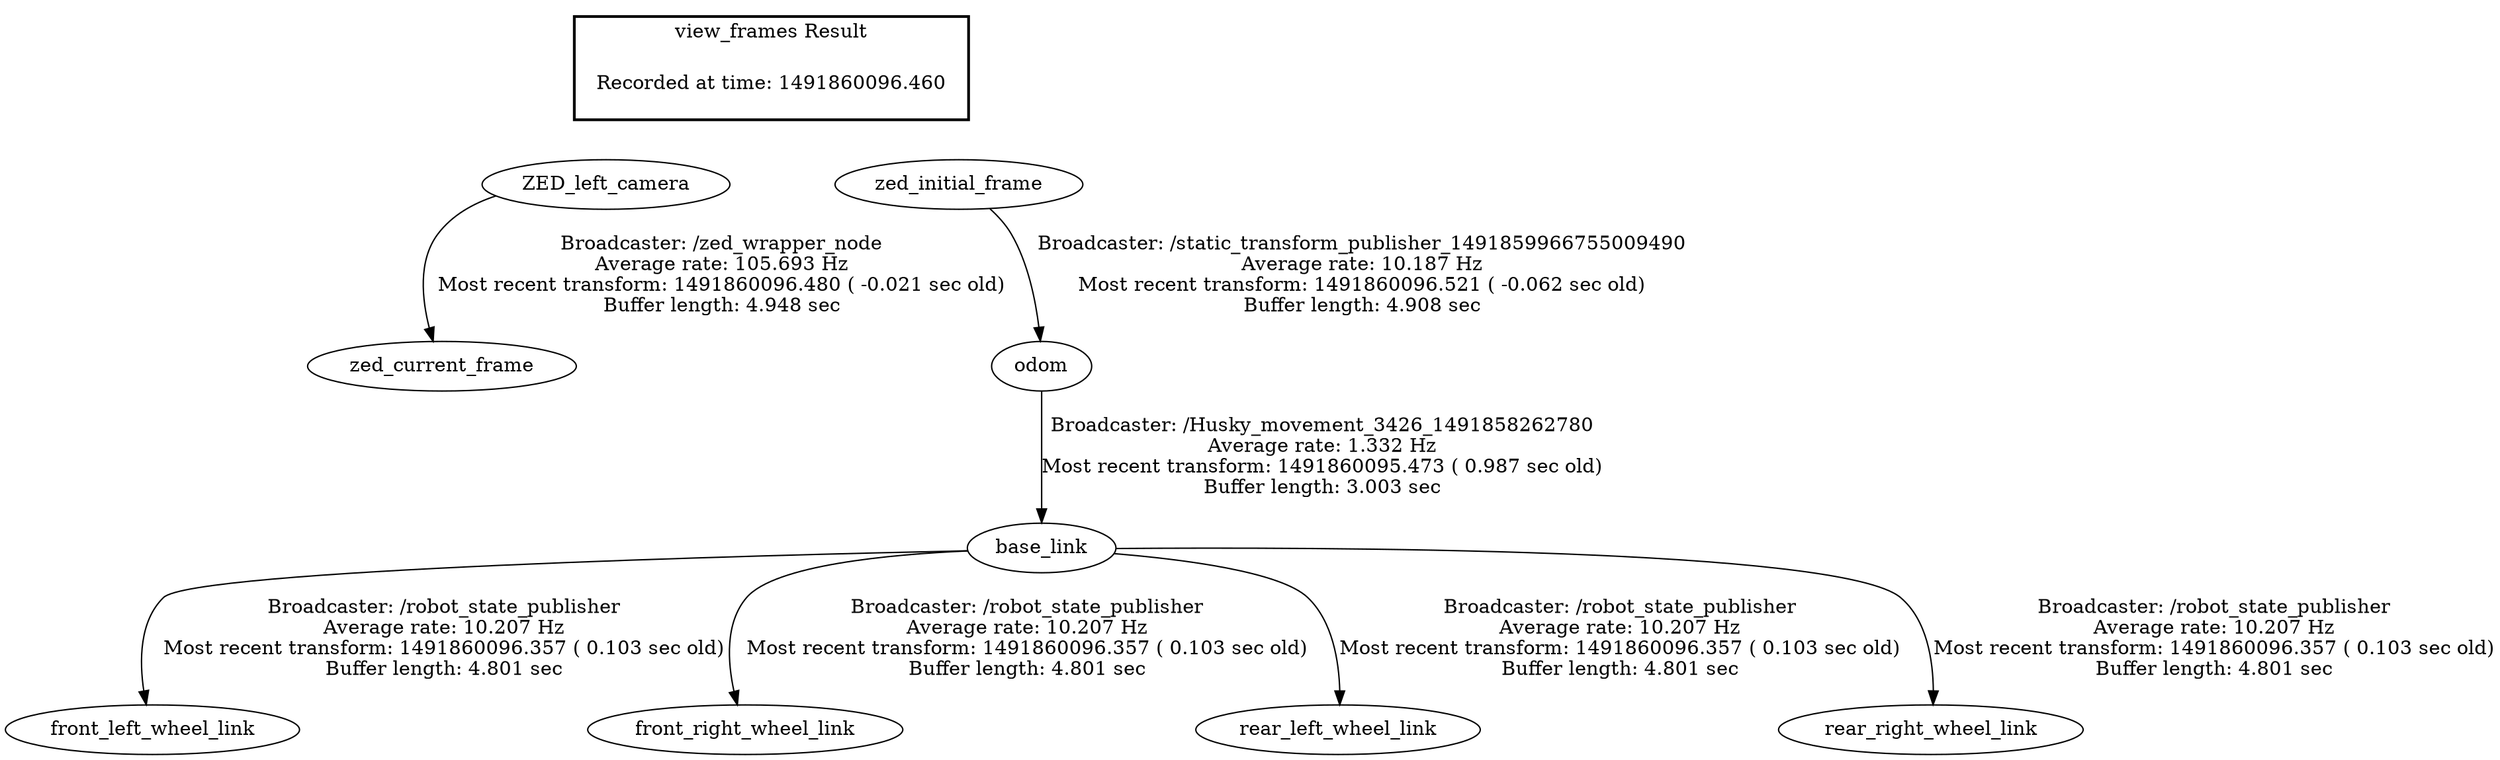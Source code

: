 digraph G {
"ZED_left_camera" -> "zed_current_frame"[label="Broadcaster: /zed_wrapper_node\nAverage rate: 105.693 Hz\nMost recent transform: 1491860096.480 ( -0.021 sec old)\nBuffer length: 4.948 sec\n"];
"zed_initial_frame" -> "odom"[label="Broadcaster: /static_transform_publisher_1491859966755009490\nAverage rate: 10.187 Hz\nMost recent transform: 1491860096.521 ( -0.062 sec old)\nBuffer length: 4.908 sec\n"];
"base_link" -> "front_left_wheel_link"[label="Broadcaster: /robot_state_publisher\nAverage rate: 10.207 Hz\nMost recent transform: 1491860096.357 ( 0.103 sec old)\nBuffer length: 4.801 sec\n"];
"odom" -> "base_link"[label="Broadcaster: /Husky_movement_3426_1491858262780\nAverage rate: 1.332 Hz\nMost recent transform: 1491860095.473 ( 0.987 sec old)\nBuffer length: 3.003 sec\n"];
"base_link" -> "front_right_wheel_link"[label="Broadcaster: /robot_state_publisher\nAverage rate: 10.207 Hz\nMost recent transform: 1491860096.357 ( 0.103 sec old)\nBuffer length: 4.801 sec\n"];
"base_link" -> "rear_left_wheel_link"[label="Broadcaster: /robot_state_publisher\nAverage rate: 10.207 Hz\nMost recent transform: 1491860096.357 ( 0.103 sec old)\nBuffer length: 4.801 sec\n"];
"base_link" -> "rear_right_wheel_link"[label="Broadcaster: /robot_state_publisher\nAverage rate: 10.207 Hz\nMost recent transform: 1491860096.357 ( 0.103 sec old)\nBuffer length: 4.801 sec\n"];
edge [style=invis];
 subgraph cluster_legend { style=bold; color=black; label ="view_frames Result";
"Recorded at time: 1491860096.460"[ shape=plaintext ] ;
 }->"zed_initial_frame";
edge [style=invis];
 subgraph cluster_legend { style=bold; color=black; label ="view_frames Result";
"Recorded at time: 1491860096.460"[ shape=plaintext ] ;
 }->"ZED_left_camera";
}
